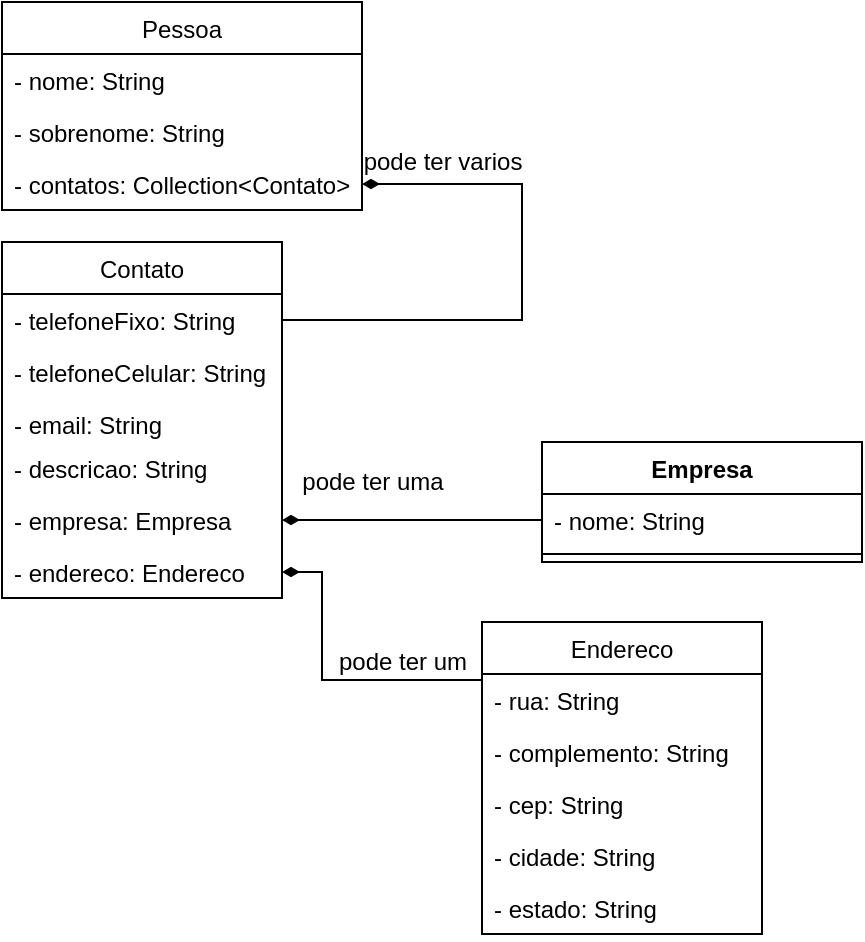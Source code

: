 <mxfile version="14.7.8" type="device" pages="2"><diagram id="olXYa-sq8sjzY6olFhx2" name="Classes"><mxGraphModel dx="868" dy="486" grid="1" gridSize="10" guides="1" tooltips="1" connect="1" arrows="1" fold="1" page="1" pageScale="1" pageWidth="827" pageHeight="1169" math="0" shadow="0"><root><mxCell id="0"/><mxCell id="1" parent="0"/><mxCell id="DSwAezEgpdUEEA2bI3_B-1" value="Pessoa" style="swimlane;fontStyle=0;childLayout=stackLayout;horizontal=1;startSize=26;fillColor=none;horizontalStack=0;resizeParent=1;resizeParentMax=0;resizeLast=0;collapsible=1;marginBottom=0;" parent="1" vertex="1"><mxGeometry x="280" y="210" width="180" height="104" as="geometry"/></mxCell><mxCell id="DSwAezEgpdUEEA2bI3_B-2" value="- nome: String" style="text;strokeColor=none;fillColor=none;align=left;verticalAlign=top;spacingLeft=4;spacingRight=4;overflow=hidden;rotatable=0;points=[[0,0.5],[1,0.5]];portConstraint=eastwest;" parent="DSwAezEgpdUEEA2bI3_B-1" vertex="1"><mxGeometry y="26" width="180" height="26" as="geometry"/></mxCell><mxCell id="DSwAezEgpdUEEA2bI3_B-3" value="- sobrenome: String" style="text;strokeColor=none;fillColor=none;align=left;verticalAlign=top;spacingLeft=4;spacingRight=4;overflow=hidden;rotatable=0;points=[[0,0.5],[1,0.5]];portConstraint=eastwest;" parent="DSwAezEgpdUEEA2bI3_B-1" vertex="1"><mxGeometry y="52" width="180" height="26" as="geometry"/></mxCell><mxCell id="DSwAezEgpdUEEA2bI3_B-36" value="- contatos: Collection&lt;Contato&gt;" style="text;strokeColor=none;fillColor=none;align=left;verticalAlign=top;spacingLeft=4;spacingRight=4;overflow=hidden;rotatable=0;points=[[0,0.5],[1,0.5]];portConstraint=eastwest;" parent="DSwAezEgpdUEEA2bI3_B-1" vertex="1"><mxGeometry y="78" width="180" height="26" as="geometry"/></mxCell><mxCell id="DSwAezEgpdUEEA2bI3_B-5" value="Contato" style="swimlane;fontStyle=0;childLayout=stackLayout;horizontal=1;startSize=26;horizontalStack=0;resizeParent=1;resizeParentMax=0;resizeLast=0;collapsible=1;marginBottom=0;fillColor=none;" parent="1" vertex="1"><mxGeometry x="280" y="330" width="140" height="178" as="geometry"/></mxCell><mxCell id="DSwAezEgpdUEEA2bI3_B-6" value="- telefoneFixo: String" style="text;strokeColor=none;fillColor=none;align=left;verticalAlign=top;spacingLeft=4;spacingRight=4;overflow=hidden;rotatable=0;points=[[0,0.5],[1,0.5]];portConstraint=eastwest;" parent="DSwAezEgpdUEEA2bI3_B-5" vertex="1"><mxGeometry y="26" width="140" height="26" as="geometry"/></mxCell><mxCell id="DSwAezEgpdUEEA2bI3_B-7" value="- telefoneCelular: String" style="text;strokeColor=none;fillColor=none;align=left;verticalAlign=top;spacingLeft=4;spacingRight=4;overflow=hidden;rotatable=0;points=[[0,0.5],[1,0.5]];portConstraint=eastwest;" parent="DSwAezEgpdUEEA2bI3_B-5" vertex="1"><mxGeometry y="52" width="140" height="26" as="geometry"/></mxCell><mxCell id="DSwAezEgpdUEEA2bI3_B-8" value="- email: String" style="text;strokeColor=none;fillColor=none;align=left;verticalAlign=top;spacingLeft=4;spacingRight=4;overflow=hidden;rotatable=0;points=[[0,0.5],[1,0.5]];portConstraint=eastwest;" parent="DSwAezEgpdUEEA2bI3_B-5" vertex="1"><mxGeometry y="78" width="140" height="22" as="geometry"/></mxCell><mxCell id="DSwAezEgpdUEEA2bI3_B-11" value="- descricao: String&#10;" style="text;strokeColor=none;fillColor=none;align=left;verticalAlign=top;spacingLeft=4;spacingRight=4;overflow=hidden;rotatable=0;points=[[0,0.5],[1,0.5]];portConstraint=eastwest;" parent="DSwAezEgpdUEEA2bI3_B-5" vertex="1"><mxGeometry y="100" width="140" height="26" as="geometry"/></mxCell><mxCell id="DSwAezEgpdUEEA2bI3_B-10" value="- empresa: Empresa" style="text;strokeColor=none;fillColor=none;align=left;verticalAlign=top;spacingLeft=4;spacingRight=4;overflow=hidden;rotatable=0;points=[[0,0.5],[1,0.5]];portConstraint=eastwest;" parent="DSwAezEgpdUEEA2bI3_B-5" vertex="1"><mxGeometry y="126" width="140" height="26" as="geometry"/></mxCell><mxCell id="DSwAezEgpdUEEA2bI3_B-32" value="- endereco: Endereco&#10;" style="text;strokeColor=none;fillColor=none;align=left;verticalAlign=top;spacingLeft=4;spacingRight=4;overflow=hidden;rotatable=0;points=[[0,0.5],[1,0.5]];portConstraint=eastwest;" parent="DSwAezEgpdUEEA2bI3_B-5" vertex="1"><mxGeometry y="152" width="140" height="26" as="geometry"/></mxCell><mxCell id="DSwAezEgpdUEEA2bI3_B-12" value="Empresa" style="swimlane;fontStyle=1;align=center;verticalAlign=top;childLayout=stackLayout;horizontal=1;startSize=26;horizontalStack=0;resizeParent=1;resizeParentMax=0;resizeLast=0;collapsible=1;marginBottom=0;" parent="1" vertex="1"><mxGeometry x="550" y="430" width="160" height="60" as="geometry"/></mxCell><mxCell id="DSwAezEgpdUEEA2bI3_B-13" value="- nome: String" style="text;strokeColor=none;fillColor=none;align=left;verticalAlign=top;spacingLeft=4;spacingRight=4;overflow=hidden;rotatable=0;points=[[0,0.5],[1,0.5]];portConstraint=eastwest;" parent="DSwAezEgpdUEEA2bI3_B-12" vertex="1"><mxGeometry y="26" width="160" height="26" as="geometry"/></mxCell><mxCell id="DSwAezEgpdUEEA2bI3_B-14" value="" style="line;strokeWidth=1;fillColor=none;align=left;verticalAlign=middle;spacingTop=-1;spacingLeft=3;spacingRight=3;rotatable=0;labelPosition=right;points=[];portConstraint=eastwest;" parent="DSwAezEgpdUEEA2bI3_B-12" vertex="1"><mxGeometry y="52" width="160" height="8" as="geometry"/></mxCell><mxCell id="DSwAezEgpdUEEA2bI3_B-16" style="edgeStyle=orthogonalEdgeStyle;rounded=0;orthogonalLoop=1;jettySize=auto;html=1;exitX=0;exitY=0.5;exitDx=0;exitDy=0;entryX=1;entryY=0.5;entryDx=0;entryDy=0;endArrow=diamondThin;endFill=1;" parent="1" source="DSwAezEgpdUEEA2bI3_B-13" target="DSwAezEgpdUEEA2bI3_B-10" edge="1"><mxGeometry relative="1" as="geometry"><Array as="points"><mxPoint x="540" y="469"/><mxPoint x="540" y="469"/></Array></mxGeometry></mxCell><mxCell id="DSwAezEgpdUEEA2bI3_B-17" value="pode ter uma" style="text;html=1;align=center;verticalAlign=middle;resizable=0;points=[];autosize=1;strokeColor=none;" parent="1" vertex="1"><mxGeometry x="420" y="440" width="90" height="20" as="geometry"/></mxCell><mxCell id="DSwAezEgpdUEEA2bI3_B-26" value="Endereco" style="swimlane;fontStyle=0;childLayout=stackLayout;horizontal=1;startSize=26;fillColor=none;horizontalStack=0;resizeParent=1;resizeParentMax=0;resizeLast=0;collapsible=1;marginBottom=0;" parent="1" vertex="1"><mxGeometry x="520" y="520" width="140" height="156" as="geometry"/></mxCell><mxCell id="DSwAezEgpdUEEA2bI3_B-27" value="- rua: String" style="text;strokeColor=none;fillColor=none;align=left;verticalAlign=top;spacingLeft=4;spacingRight=4;overflow=hidden;rotatable=0;points=[[0,0.5],[1,0.5]];portConstraint=eastwest;" parent="DSwAezEgpdUEEA2bI3_B-26" vertex="1"><mxGeometry y="26" width="140" height="26" as="geometry"/></mxCell><mxCell id="DSwAezEgpdUEEA2bI3_B-28" value="- complemento: String" style="text;strokeColor=none;fillColor=none;align=left;verticalAlign=top;spacingLeft=4;spacingRight=4;overflow=hidden;rotatable=0;points=[[0,0.5],[1,0.5]];portConstraint=eastwest;" parent="DSwAezEgpdUEEA2bI3_B-26" vertex="1"><mxGeometry y="52" width="140" height="26" as="geometry"/></mxCell><mxCell id="DSwAezEgpdUEEA2bI3_B-29" value="- cep: String" style="text;strokeColor=none;fillColor=none;align=left;verticalAlign=top;spacingLeft=4;spacingRight=4;overflow=hidden;rotatable=0;points=[[0,0.5],[1,0.5]];portConstraint=eastwest;" parent="DSwAezEgpdUEEA2bI3_B-26" vertex="1"><mxGeometry y="78" width="140" height="26" as="geometry"/></mxCell><mxCell id="DSwAezEgpdUEEA2bI3_B-30" value="- cidade: String" style="text;strokeColor=none;fillColor=none;align=left;verticalAlign=top;spacingLeft=4;spacingRight=4;overflow=hidden;rotatable=0;points=[[0,0.5],[1,0.5]];portConstraint=eastwest;" parent="DSwAezEgpdUEEA2bI3_B-26" vertex="1"><mxGeometry y="104" width="140" height="26" as="geometry"/></mxCell><mxCell id="DSwAezEgpdUEEA2bI3_B-31" value="- estado: String" style="text;strokeColor=none;fillColor=none;align=left;verticalAlign=top;spacingLeft=4;spacingRight=4;overflow=hidden;rotatable=0;points=[[0,0.5],[1,0.5]];portConstraint=eastwest;" parent="DSwAezEgpdUEEA2bI3_B-26" vertex="1"><mxGeometry y="130" width="140" height="26" as="geometry"/></mxCell><mxCell id="DSwAezEgpdUEEA2bI3_B-34" style="edgeStyle=orthogonalEdgeStyle;rounded=0;orthogonalLoop=1;jettySize=auto;html=1;exitX=0;exitY=0.5;exitDx=0;exitDy=0;entryX=1;entryY=0.5;entryDx=0;entryDy=0;endArrow=diamondThin;endFill=1;" parent="1" source="DSwAezEgpdUEEA2bI3_B-27" target="DSwAezEgpdUEEA2bI3_B-32" edge="1"><mxGeometry relative="1" as="geometry"><Array as="points"><mxPoint x="520" y="549"/><mxPoint x="440" y="549"/><mxPoint x="440" y="495"/></Array></mxGeometry></mxCell><mxCell id="DSwAezEgpdUEEA2bI3_B-35" value="pode ter um" style="text;html=1;align=center;verticalAlign=middle;resizable=0;points=[];autosize=1;strokeColor=none;" parent="1" vertex="1"><mxGeometry x="440" y="530" width="80" height="20" as="geometry"/></mxCell><mxCell id="DSwAezEgpdUEEA2bI3_B-39" style="edgeStyle=orthogonalEdgeStyle;rounded=0;orthogonalLoop=1;jettySize=auto;html=1;exitX=1;exitY=0.5;exitDx=0;exitDy=0;entryX=1;entryY=0.5;entryDx=0;entryDy=0;endArrow=diamondThin;endFill=1;" parent="1" source="DSwAezEgpdUEEA2bI3_B-6" target="DSwAezEgpdUEEA2bI3_B-36" edge="1"><mxGeometry relative="1" as="geometry"><Array as="points"><mxPoint x="540" y="369"/><mxPoint x="540" y="301"/></Array></mxGeometry></mxCell><mxCell id="DSwAezEgpdUEEA2bI3_B-40" value="pode ter varios" style="text;html=1;align=center;verticalAlign=middle;resizable=0;points=[];autosize=1;strokeColor=none;" parent="1" vertex="1"><mxGeometry x="455" y="280" width="90" height="20" as="geometry"/></mxCell></root></mxGraphModel></diagram><diagram id="3de_Xi7zkBKWFaHJI7l0" name="Entidade-Relacionamento"><mxGraphModel dx="868" dy="1655" grid="1" gridSize="10" guides="1" tooltips="1" connect="1" arrows="1" fold="1" page="1" pageScale="1" pageWidth="827" pageHeight="1169" math="0" shadow="0"><root><mxCell id="ajQXkQqGFyFtCSvXMa-S-0"/><mxCell id="ajQXkQqGFyFtCSvXMa-S-1" parent="ajQXkQqGFyFtCSvXMa-S-0"/><mxCell id="ajQXkQqGFyFtCSvXMa-S-2" value="empresa" style="shape=table;startSize=30;container=1;collapsible=1;childLayout=tableLayout;fixedRows=1;rowLines=0;fontStyle=1;align=center;resizeLast=1;fillColor=none;" parent="ajQXkQqGFyFtCSvXMa-S-1" vertex="1"><mxGeometry x="80" y="220" width="180" height="130" as="geometry"/></mxCell><mxCell id="ajQXkQqGFyFtCSvXMa-S-3" value="" style="shape=partialRectangle;collapsible=0;dropTarget=0;pointerEvents=0;fillColor=none;top=0;left=0;bottom=1;right=0;points=[[0,0.5],[1,0.5]];portConstraint=eastwest;" parent="ajQXkQqGFyFtCSvXMa-S-2" vertex="1"><mxGeometry y="30" width="180" height="30" as="geometry"/></mxCell><mxCell id="ajQXkQqGFyFtCSvXMa-S-4" value="PK" style="shape=partialRectangle;connectable=0;fillColor=none;top=0;left=0;bottom=0;right=0;fontStyle=1;overflow=hidden;" parent="ajQXkQqGFyFtCSvXMa-S-3" vertex="1"><mxGeometry width="30" height="30" as="geometry"/></mxCell><mxCell id="ajQXkQqGFyFtCSvXMa-S-5" value="Id" style="shape=partialRectangle;connectable=0;fillColor=none;top=0;left=0;bottom=0;right=0;align=left;spacingLeft=6;fontStyle=5;overflow=hidden;" parent="ajQXkQqGFyFtCSvXMa-S-3" vertex="1"><mxGeometry x="30" width="150" height="30" as="geometry"/></mxCell><mxCell id="ajQXkQqGFyFtCSvXMa-S-6" value="" style="shape=partialRectangle;collapsible=0;dropTarget=0;pointerEvents=0;fillColor=none;top=0;left=0;bottom=0;right=0;points=[[0,0.5],[1,0.5]];portConstraint=eastwest;" parent="ajQXkQqGFyFtCSvXMa-S-2" vertex="1"><mxGeometry y="60" width="180" height="30" as="geometry"/></mxCell><mxCell id="ajQXkQqGFyFtCSvXMa-S-7" value="" style="shape=partialRectangle;connectable=0;fillColor=none;top=0;left=0;bottom=0;right=0;editable=1;overflow=hidden;" parent="ajQXkQqGFyFtCSvXMa-S-6" vertex="1"><mxGeometry width="30" height="30" as="geometry"/></mxCell><mxCell id="ajQXkQqGFyFtCSvXMa-S-8" value="Nome" style="shape=partialRectangle;connectable=0;fillColor=none;top=0;left=0;bottom=0;right=0;align=left;spacingLeft=6;overflow=hidden;" parent="ajQXkQqGFyFtCSvXMa-S-6" vertex="1"><mxGeometry x="30" width="150" height="30" as="geometry"/></mxCell><mxCell id="ajQXkQqGFyFtCSvXMa-S-12" value="" style="shape=partialRectangle;collapsible=0;dropTarget=0;pointerEvents=0;fillColor=none;top=0;left=0;bottom=0;right=0;points=[[0,0.5],[1,0.5]];portConstraint=eastwest;" parent="ajQXkQqGFyFtCSvXMa-S-2" vertex="1"><mxGeometry y="90" width="180" height="30" as="geometry"/></mxCell><mxCell id="ajQXkQqGFyFtCSvXMa-S-13" value="FK" style="shape=partialRectangle;connectable=0;fillColor=none;top=0;left=0;bottom=0;right=0;editable=1;overflow=hidden;" parent="ajQXkQqGFyFtCSvXMa-S-12" vertex="1"><mxGeometry width="30" height="30" as="geometry"/></mxCell><mxCell id="ajQXkQqGFyFtCSvXMa-S-14" value="contato_id" style="shape=partialRectangle;connectable=0;fillColor=none;top=0;left=0;bottom=0;right=0;align=left;spacingLeft=6;overflow=hidden;" parent="ajQXkQqGFyFtCSvXMa-S-12" vertex="1"><mxGeometry x="30" width="150" height="30" as="geometry"/></mxCell><mxCell id="ajQXkQqGFyFtCSvXMa-S-15" value="pessoa" style="shape=table;startSize=30;container=1;collapsible=1;childLayout=tableLayout;fixedRows=1;rowLines=0;fontStyle=1;align=center;resizeLast=1;fillColor=none;" parent="ajQXkQqGFyFtCSvXMa-S-1" vertex="1"><mxGeometry x="360" y="-100" width="180" height="160" as="geometry"/></mxCell><mxCell id="ajQXkQqGFyFtCSvXMa-S-16" value="" style="shape=partialRectangle;collapsible=0;dropTarget=0;pointerEvents=0;fillColor=none;top=0;left=0;bottom=1;right=0;points=[[0,0.5],[1,0.5]];portConstraint=eastwest;" parent="ajQXkQqGFyFtCSvXMa-S-15" vertex="1"><mxGeometry y="30" width="180" height="30" as="geometry"/></mxCell><mxCell id="ajQXkQqGFyFtCSvXMa-S-17" value="PK" style="shape=partialRectangle;connectable=0;fillColor=none;top=0;left=0;bottom=0;right=0;fontStyle=1;overflow=hidden;" parent="ajQXkQqGFyFtCSvXMa-S-16" vertex="1"><mxGeometry width="30" height="30" as="geometry"/></mxCell><mxCell id="ajQXkQqGFyFtCSvXMa-S-18" value="Id" style="shape=partialRectangle;connectable=0;fillColor=none;top=0;left=0;bottom=0;right=0;align=left;spacingLeft=6;fontStyle=5;overflow=hidden;" parent="ajQXkQqGFyFtCSvXMa-S-16" vertex="1"><mxGeometry x="30" width="150" height="30" as="geometry"/></mxCell><mxCell id="ajQXkQqGFyFtCSvXMa-S-19" value="" style="shape=partialRectangle;collapsible=0;dropTarget=0;pointerEvents=0;fillColor=none;top=0;left=0;bottom=0;right=0;points=[[0,0.5],[1,0.5]];portConstraint=eastwest;" parent="ajQXkQqGFyFtCSvXMa-S-15" vertex="1"><mxGeometry y="60" width="180" height="30" as="geometry"/></mxCell><mxCell id="ajQXkQqGFyFtCSvXMa-S-20" value="" style="shape=partialRectangle;connectable=0;fillColor=none;top=0;left=0;bottom=0;right=0;editable=1;overflow=hidden;" parent="ajQXkQqGFyFtCSvXMa-S-19" vertex="1"><mxGeometry width="30" height="30" as="geometry"/></mxCell><mxCell id="ajQXkQqGFyFtCSvXMa-S-21" value="Nome" style="shape=partialRectangle;connectable=0;fillColor=none;top=0;left=0;bottom=0;right=0;align=left;spacingLeft=6;overflow=hidden;" parent="ajQXkQqGFyFtCSvXMa-S-19" vertex="1"><mxGeometry x="30" width="150" height="30" as="geometry"/></mxCell><mxCell id="ajQXkQqGFyFtCSvXMa-S-22" value="" style="shape=partialRectangle;collapsible=0;dropTarget=0;pointerEvents=0;fillColor=none;top=0;left=0;bottom=0;right=0;points=[[0,0.5],[1,0.5]];portConstraint=eastwest;" parent="ajQXkQqGFyFtCSvXMa-S-15" vertex="1"><mxGeometry y="90" width="180" height="30" as="geometry"/></mxCell><mxCell id="ajQXkQqGFyFtCSvXMa-S-23" value="" style="shape=partialRectangle;connectable=0;fillColor=none;top=0;left=0;bottom=0;right=0;editable=1;overflow=hidden;" parent="ajQXkQqGFyFtCSvXMa-S-22" vertex="1"><mxGeometry width="30" height="30" as="geometry"/></mxCell><mxCell id="ajQXkQqGFyFtCSvXMa-S-24" value="Sobrenome" style="shape=partialRectangle;connectable=0;fillColor=none;top=0;left=0;bottom=0;right=0;align=left;spacingLeft=6;overflow=hidden;" parent="ajQXkQqGFyFtCSvXMa-S-22" vertex="1"><mxGeometry x="30" width="150" height="30" as="geometry"/></mxCell><mxCell id="ajQXkQqGFyFtCSvXMa-S-25" value="" style="shape=partialRectangle;collapsible=0;dropTarget=0;pointerEvents=0;fillColor=none;top=0;left=0;bottom=0;right=0;points=[[0,0.5],[1,0.5]];portConstraint=eastwest;" parent="ajQXkQqGFyFtCSvXMa-S-15" vertex="1"><mxGeometry y="120" width="180" height="30" as="geometry"/></mxCell><mxCell id="ajQXkQqGFyFtCSvXMa-S-26" value="" style="shape=partialRectangle;connectable=0;fillColor=none;top=0;left=0;bottom=0;right=0;editable=1;overflow=hidden;" parent="ajQXkQqGFyFtCSvXMa-S-25" vertex="1"><mxGeometry width="30" height="30" as="geometry"/></mxCell><mxCell id="ajQXkQqGFyFtCSvXMa-S-27" value="" style="shape=partialRectangle;connectable=0;fillColor=none;top=0;left=0;bottom=0;right=0;align=left;spacingLeft=6;overflow=hidden;" parent="ajQXkQqGFyFtCSvXMa-S-25" vertex="1"><mxGeometry x="30" width="150" height="30" as="geometry"/></mxCell><mxCell id="ajQXkQqGFyFtCSvXMa-S-28" value="endereco" style="shape=table;startSize=30;container=1;collapsible=1;childLayout=tableLayout;fixedRows=1;rowLines=0;fontStyle=1;align=center;resizeLast=1;fillColor=none;" parent="ajQXkQqGFyFtCSvXMa-S-1" vertex="1"><mxGeometry x="80" y="-40" width="180" height="250" as="geometry"/></mxCell><mxCell id="ajQXkQqGFyFtCSvXMa-S-29" value="" style="shape=partialRectangle;collapsible=0;dropTarget=0;pointerEvents=0;fillColor=none;top=0;left=0;bottom=1;right=0;points=[[0,0.5],[1,0.5]];portConstraint=eastwest;" parent="ajQXkQqGFyFtCSvXMa-S-28" vertex="1"><mxGeometry y="30" width="180" height="30" as="geometry"/></mxCell><mxCell id="ajQXkQqGFyFtCSvXMa-S-30" value="PK" style="shape=partialRectangle;connectable=0;fillColor=none;top=0;left=0;bottom=0;right=0;fontStyle=1;overflow=hidden;" parent="ajQXkQqGFyFtCSvXMa-S-29" vertex="1"><mxGeometry width="30" height="30" as="geometry"/></mxCell><mxCell id="ajQXkQqGFyFtCSvXMa-S-31" value="Id" style="shape=partialRectangle;connectable=0;fillColor=none;top=0;left=0;bottom=0;right=0;align=left;spacingLeft=6;fontStyle=5;overflow=hidden;" parent="ajQXkQqGFyFtCSvXMa-S-29" vertex="1"><mxGeometry x="30" width="150" height="30" as="geometry"/></mxCell><mxCell id="ajQXkQqGFyFtCSvXMa-S-32" value="" style="shape=partialRectangle;collapsible=0;dropTarget=0;pointerEvents=0;fillColor=none;top=0;left=0;bottom=0;right=0;points=[[0,0.5],[1,0.5]];portConstraint=eastwest;" parent="ajQXkQqGFyFtCSvXMa-S-28" vertex="1"><mxGeometry y="60" width="180" height="30" as="geometry"/></mxCell><mxCell id="ajQXkQqGFyFtCSvXMa-S-33" value="" style="shape=partialRectangle;connectable=0;fillColor=none;top=0;left=0;bottom=0;right=0;editable=1;overflow=hidden;" parent="ajQXkQqGFyFtCSvXMa-S-32" vertex="1"><mxGeometry width="30" height="30" as="geometry"/></mxCell><mxCell id="ajQXkQqGFyFtCSvXMa-S-34" value="rua   " style="shape=partialRectangle;connectable=0;fillColor=none;top=0;left=0;bottom=0;right=0;align=left;spacingLeft=6;overflow=hidden;" parent="ajQXkQqGFyFtCSvXMa-S-32" vertex="1"><mxGeometry x="30" width="150" height="30" as="geometry"/></mxCell><mxCell id="ajQXkQqGFyFtCSvXMa-S-35" value="" style="shape=partialRectangle;collapsible=0;dropTarget=0;pointerEvents=0;fillColor=none;top=0;left=0;bottom=0;right=0;points=[[0,0.5],[1,0.5]];portConstraint=eastwest;" parent="ajQXkQqGFyFtCSvXMa-S-28" vertex="1"><mxGeometry y="90" width="180" height="30" as="geometry"/></mxCell><mxCell id="ajQXkQqGFyFtCSvXMa-S-36" value="" style="shape=partialRectangle;connectable=0;fillColor=none;top=0;left=0;bottom=0;right=0;editable=1;overflow=hidden;" parent="ajQXkQqGFyFtCSvXMa-S-35" vertex="1"><mxGeometry width="30" height="30" as="geometry"/></mxCell><mxCell id="ajQXkQqGFyFtCSvXMa-S-37" value="complemento" style="shape=partialRectangle;connectable=0;fillColor=none;top=0;left=0;bottom=0;right=0;align=left;spacingLeft=6;overflow=hidden;" parent="ajQXkQqGFyFtCSvXMa-S-35" vertex="1"><mxGeometry x="30" width="150" height="30" as="geometry"/></mxCell><mxCell id="ajQXkQqGFyFtCSvXMa-S-48" value="" style="shape=partialRectangle;collapsible=0;dropTarget=0;pointerEvents=0;fillColor=none;top=0;left=0;bottom=0;right=0;points=[[0,0.5],[1,0.5]];portConstraint=eastwest;" parent="ajQXkQqGFyFtCSvXMa-S-28" vertex="1"><mxGeometry y="120" width="180" height="30" as="geometry"/></mxCell><mxCell id="ajQXkQqGFyFtCSvXMa-S-49" value="" style="shape=partialRectangle;connectable=0;fillColor=none;top=0;left=0;bottom=0;right=0;editable=1;overflow=hidden;" parent="ajQXkQqGFyFtCSvXMa-S-48" vertex="1"><mxGeometry width="30" height="30" as="geometry"/></mxCell><mxCell id="ajQXkQqGFyFtCSvXMa-S-50" value="cep" style="shape=partialRectangle;connectable=0;fillColor=none;top=0;left=0;bottom=0;right=0;align=left;spacingLeft=6;overflow=hidden;" parent="ajQXkQqGFyFtCSvXMa-S-48" vertex="1"><mxGeometry x="30" width="150" height="30" as="geometry"/></mxCell><mxCell id="ajQXkQqGFyFtCSvXMa-S-51" value="" style="shape=partialRectangle;collapsible=0;dropTarget=0;pointerEvents=0;fillColor=none;top=0;left=0;bottom=0;right=0;points=[[0,0.5],[1,0.5]];portConstraint=eastwest;" parent="ajQXkQqGFyFtCSvXMa-S-28" vertex="1"><mxGeometry y="150" width="180" height="30" as="geometry"/></mxCell><mxCell id="ajQXkQqGFyFtCSvXMa-S-52" value="" style="shape=partialRectangle;connectable=0;fillColor=none;top=0;left=0;bottom=0;right=0;editable=1;overflow=hidden;" parent="ajQXkQqGFyFtCSvXMa-S-51" vertex="1"><mxGeometry width="30" height="30" as="geometry"/></mxCell><mxCell id="ajQXkQqGFyFtCSvXMa-S-53" value="cidade" style="shape=partialRectangle;connectable=0;fillColor=none;top=0;left=0;bottom=0;right=0;align=left;spacingLeft=6;overflow=hidden;" parent="ajQXkQqGFyFtCSvXMa-S-51" vertex="1"><mxGeometry x="30" width="150" height="30" as="geometry"/></mxCell><mxCell id="ajQXkQqGFyFtCSvXMa-S-54" value="" style="shape=partialRectangle;collapsible=0;dropTarget=0;pointerEvents=0;fillColor=none;top=0;left=0;bottom=0;right=0;points=[[0,0.5],[1,0.5]];portConstraint=eastwest;" parent="ajQXkQqGFyFtCSvXMa-S-28" vertex="1"><mxGeometry y="180" width="180" height="30" as="geometry"/></mxCell><mxCell id="ajQXkQqGFyFtCSvXMa-S-55" value="" style="shape=partialRectangle;connectable=0;fillColor=none;top=0;left=0;bottom=0;right=0;editable=1;overflow=hidden;" parent="ajQXkQqGFyFtCSvXMa-S-54" vertex="1"><mxGeometry width="30" height="30" as="geometry"/></mxCell><mxCell id="ajQXkQqGFyFtCSvXMa-S-56" value="estado" style="shape=partialRectangle;connectable=0;fillColor=none;top=0;left=0;bottom=0;right=0;align=left;spacingLeft=6;overflow=hidden;" parent="ajQXkQqGFyFtCSvXMa-S-54" vertex="1"><mxGeometry x="30" width="150" height="30" as="geometry"/></mxCell><mxCell id="ajQXkQqGFyFtCSvXMa-S-77" value="" style="shape=partialRectangle;collapsible=0;dropTarget=0;pointerEvents=0;fillColor=none;top=0;left=0;bottom=0;right=0;points=[[0,0.5],[1,0.5]];portConstraint=eastwest;" parent="ajQXkQqGFyFtCSvXMa-S-28" vertex="1"><mxGeometry y="210" width="180" height="30" as="geometry"/></mxCell><mxCell id="ajQXkQqGFyFtCSvXMa-S-78" value="FK" style="shape=partialRectangle;connectable=0;fillColor=none;top=0;left=0;bottom=0;right=0;editable=1;overflow=hidden;" parent="ajQXkQqGFyFtCSvXMa-S-77" vertex="1"><mxGeometry width="30" height="30" as="geometry"/></mxCell><mxCell id="ajQXkQqGFyFtCSvXMa-S-79" value="contato_id" style="shape=partialRectangle;connectable=0;fillColor=none;top=0;left=0;bottom=0;right=0;align=left;spacingLeft=6;overflow=hidden;" parent="ajQXkQqGFyFtCSvXMa-S-77" vertex="1"><mxGeometry x="30" width="150" height="30" as="geometry"/></mxCell><mxCell id="ajQXkQqGFyFtCSvXMa-S-57" value="contato" style="shape=table;startSize=30;container=1;collapsible=1;childLayout=tableLayout;fixedRows=1;rowLines=0;fontStyle=1;align=center;resizeLast=1;fillColor=none;" parent="ajQXkQqGFyFtCSvXMa-S-1" vertex="1"><mxGeometry x="360" y="80" width="180" height="220" as="geometry"/></mxCell><mxCell id="ajQXkQqGFyFtCSvXMa-S-58" value="" style="shape=partialRectangle;collapsible=0;dropTarget=0;pointerEvents=0;fillColor=none;top=0;left=0;bottom=1;right=0;points=[[0,0.5],[1,0.5]];portConstraint=eastwest;" parent="ajQXkQqGFyFtCSvXMa-S-57" vertex="1"><mxGeometry y="30" width="180" height="30" as="geometry"/></mxCell><mxCell id="ajQXkQqGFyFtCSvXMa-S-59" value="PK" style="shape=partialRectangle;connectable=0;fillColor=none;top=0;left=0;bottom=0;right=0;fontStyle=1;overflow=hidden;" parent="ajQXkQqGFyFtCSvXMa-S-58" vertex="1"><mxGeometry width="30" height="30" as="geometry"/></mxCell><mxCell id="ajQXkQqGFyFtCSvXMa-S-60" value="Id" style="shape=partialRectangle;connectable=0;fillColor=none;top=0;left=0;bottom=0;right=0;align=left;spacingLeft=6;fontStyle=5;overflow=hidden;" parent="ajQXkQqGFyFtCSvXMa-S-58" vertex="1"><mxGeometry x="30" width="150" height="30" as="geometry"/></mxCell><mxCell id="ajQXkQqGFyFtCSvXMa-S-61" value="" style="shape=partialRectangle;collapsible=0;dropTarget=0;pointerEvents=0;fillColor=none;top=0;left=0;bottom=0;right=0;points=[[0,0.5],[1,0.5]];portConstraint=eastwest;" parent="ajQXkQqGFyFtCSvXMa-S-57" vertex="1"><mxGeometry y="60" width="180" height="30" as="geometry"/></mxCell><mxCell id="ajQXkQqGFyFtCSvXMa-S-62" value="" style="shape=partialRectangle;connectable=0;fillColor=none;top=0;left=0;bottom=0;right=0;editable=1;overflow=hidden;" parent="ajQXkQqGFyFtCSvXMa-S-61" vertex="1"><mxGeometry width="30" height="30" as="geometry"/></mxCell><mxCell id="ajQXkQqGFyFtCSvXMa-S-63" value="telefoneFixo" style="shape=partialRectangle;connectable=0;fillColor=none;top=0;left=0;bottom=0;right=0;align=left;spacingLeft=6;overflow=hidden;" parent="ajQXkQqGFyFtCSvXMa-S-61" vertex="1"><mxGeometry x="30" width="150" height="30" as="geometry"/></mxCell><mxCell id="ajQXkQqGFyFtCSvXMa-S-64" value="" style="shape=partialRectangle;collapsible=0;dropTarget=0;pointerEvents=0;fillColor=none;top=0;left=0;bottom=0;right=0;points=[[0,0.5],[1,0.5]];portConstraint=eastwest;" parent="ajQXkQqGFyFtCSvXMa-S-57" vertex="1"><mxGeometry y="90" width="180" height="30" as="geometry"/></mxCell><mxCell id="ajQXkQqGFyFtCSvXMa-S-65" value="" style="shape=partialRectangle;connectable=0;fillColor=none;top=0;left=0;bottom=0;right=0;editable=1;overflow=hidden;" parent="ajQXkQqGFyFtCSvXMa-S-64" vertex="1"><mxGeometry width="30" height="30" as="geometry"/></mxCell><mxCell id="ajQXkQqGFyFtCSvXMa-S-66" value="telefoneCelular" style="shape=partialRectangle;connectable=0;fillColor=none;top=0;left=0;bottom=0;right=0;align=left;spacingLeft=6;overflow=hidden;" parent="ajQXkQqGFyFtCSvXMa-S-64" vertex="1"><mxGeometry x="30" width="150" height="30" as="geometry"/></mxCell><mxCell id="ajQXkQqGFyFtCSvXMa-S-67" value="" style="shape=partialRectangle;collapsible=0;dropTarget=0;pointerEvents=0;fillColor=none;top=0;left=0;bottom=0;right=0;points=[[0,0.5],[1,0.5]];portConstraint=eastwest;" parent="ajQXkQqGFyFtCSvXMa-S-57" vertex="1"><mxGeometry y="120" width="180" height="30" as="geometry"/></mxCell><mxCell id="ajQXkQqGFyFtCSvXMa-S-68" value="" style="shape=partialRectangle;connectable=0;fillColor=none;top=0;left=0;bottom=0;right=0;editable=1;overflow=hidden;" parent="ajQXkQqGFyFtCSvXMa-S-67" vertex="1"><mxGeometry width="30" height="30" as="geometry"/></mxCell><mxCell id="ajQXkQqGFyFtCSvXMa-S-69" value="email" style="shape=partialRectangle;connectable=0;fillColor=none;top=0;left=0;bottom=0;right=0;align=left;spacingLeft=6;overflow=hidden;" parent="ajQXkQqGFyFtCSvXMa-S-67" vertex="1"><mxGeometry x="30" width="150" height="30" as="geometry"/></mxCell><mxCell id="ajQXkQqGFyFtCSvXMa-S-70" value="" style="shape=partialRectangle;collapsible=0;dropTarget=0;pointerEvents=0;fillColor=none;top=0;left=0;bottom=0;right=0;points=[[0,0.5],[1,0.5]];portConstraint=eastwest;" parent="ajQXkQqGFyFtCSvXMa-S-57" vertex="1"><mxGeometry y="150" width="180" height="30" as="geometry"/></mxCell><mxCell id="ajQXkQqGFyFtCSvXMa-S-71" value="" style="shape=partialRectangle;connectable=0;fillColor=none;top=0;left=0;bottom=0;right=0;editable=1;overflow=hidden;" parent="ajQXkQqGFyFtCSvXMa-S-70" vertex="1"><mxGeometry width="30" height="30" as="geometry"/></mxCell><mxCell id="ajQXkQqGFyFtCSvXMa-S-72" value="descricao" style="shape=partialRectangle;connectable=0;fillColor=none;top=0;left=0;bottom=0;right=0;align=left;spacingLeft=6;overflow=hidden;" parent="ajQXkQqGFyFtCSvXMa-S-70" vertex="1"><mxGeometry x="30" width="150" height="30" as="geometry"/></mxCell><mxCell id="ajQXkQqGFyFtCSvXMa-S-81" value="" style="shape=partialRectangle;collapsible=0;dropTarget=0;pointerEvents=0;fillColor=none;top=0;left=0;bottom=0;right=0;points=[[0,0.5],[1,0.5]];portConstraint=eastwest;" parent="ajQXkQqGFyFtCSvXMa-S-57" vertex="1"><mxGeometry y="180" width="180" height="30" as="geometry"/></mxCell><mxCell id="ajQXkQqGFyFtCSvXMa-S-82" value="FK" style="shape=partialRectangle;connectable=0;fillColor=none;top=0;left=0;bottom=0;right=0;editable=1;overflow=hidden;" parent="ajQXkQqGFyFtCSvXMa-S-81" vertex="1"><mxGeometry width="30" height="30" as="geometry"/></mxCell><mxCell id="ajQXkQqGFyFtCSvXMa-S-83" value="pessoa_id" style="shape=partialRectangle;connectable=0;fillColor=none;top=0;left=0;bottom=0;right=0;align=left;spacingLeft=6;overflow=hidden;" parent="ajQXkQqGFyFtCSvXMa-S-81" vertex="1"><mxGeometry x="30" width="150" height="30" as="geometry"/></mxCell><mxCell id="ajQXkQqGFyFtCSvXMa-S-84" style="edgeStyle=orthogonalEdgeStyle;rounded=0;orthogonalLoop=1;jettySize=auto;html=1;exitX=1;exitY=0.5;exitDx=0;exitDy=0;entryX=0;entryY=0.5;entryDx=0;entryDy=0;endArrow=diamondThin;endFill=1;" parent="ajQXkQqGFyFtCSvXMa-S-1" source="ajQXkQqGFyFtCSvXMa-S-77" target="ajQXkQqGFyFtCSvXMa-S-58" edge="1"><mxGeometry relative="1" as="geometry"/></mxCell><mxCell id="ajQXkQqGFyFtCSvXMa-S-85" style="edgeStyle=orthogonalEdgeStyle;rounded=0;orthogonalLoop=1;jettySize=auto;html=1;entryX=0;entryY=0.5;entryDx=0;entryDy=0;endArrow=diamondThin;endFill=1;" parent="ajQXkQqGFyFtCSvXMa-S-1" source="ajQXkQqGFyFtCSvXMa-S-3" target="ajQXkQqGFyFtCSvXMa-S-58" edge="1"><mxGeometry relative="1" as="geometry"/></mxCell><mxCell id="ajQXkQqGFyFtCSvXMa-S-86" style="edgeStyle=orthogonalEdgeStyle;rounded=0;orthogonalLoop=1;jettySize=auto;html=1;entryX=0;entryY=0.5;entryDx=0;entryDy=0;endArrow=diamondThin;endFill=1;" parent="ajQXkQqGFyFtCSvXMa-S-1" source="ajQXkQqGFyFtCSvXMa-S-81" target="ajQXkQqGFyFtCSvXMa-S-16" edge="1"><mxGeometry relative="1" as="geometry"/></mxCell><mxCell id="ajQXkQqGFyFtCSvXMa-S-87" value="pessoa" style="swimlane;childLayout=stackLayout;horizontal=1;startSize=30;horizontalStack=0;rounded=1;fontSize=14;fontStyle=0;strokeWidth=2;resizeParent=0;resizeLast=1;shadow=0;dashed=0;align=center;fillColor=none;" parent="ajQXkQqGFyFtCSvXMa-S-1" vertex="1"><mxGeometry x="590" y="-90" width="160" height="120" as="geometry"/></mxCell><mxCell id="ajQXkQqGFyFtCSvXMa-S-88" value="1| João" style="align=left;strokeColor=none;fillColor=none;spacingLeft=4;fontSize=12;verticalAlign=top;resizable=0;rotatable=0;part=1;" parent="ajQXkQqGFyFtCSvXMa-S-87" vertex="1"><mxGeometry y="30" width="160" height="90" as="geometry"/></mxCell><mxCell id="ajQXkQqGFyFtCSvXMa-S-89" value="empresa" style="swimlane;childLayout=stackLayout;horizontal=1;startSize=30;horizontalStack=0;rounded=1;fontSize=14;fontStyle=0;strokeWidth=2;resizeParent=0;resizeLast=1;shadow=0;dashed=0;align=center;fillColor=none;" parent="ajQXkQqGFyFtCSvXMa-S-1" vertex="1"><mxGeometry x="590" y="50" width="160" height="120" as="geometry"/></mxCell><mxCell id="ajQXkQqGFyFtCSvXMa-S-90" value="1| Unicesumar | 2 | " style="align=left;strokeColor=none;fillColor=none;spacingLeft=4;fontSize=12;verticalAlign=top;resizable=0;rotatable=0;part=1;" parent="ajQXkQqGFyFtCSvXMa-S-89" vertex="1"><mxGeometry y="30" width="160" height="90" as="geometry"/></mxCell><mxCell id="ajQXkQqGFyFtCSvXMa-S-91" value="contato" style="swimlane;childLayout=stackLayout;horizontal=1;startSize=30;horizontalStack=0;rounded=1;fontSize=14;fontStyle=0;strokeWidth=2;resizeParent=0;resizeLast=1;shadow=0;dashed=0;align=center;fillColor=none;" parent="ajQXkQqGFyFtCSvXMa-S-1" vertex="1"><mxGeometry x="780" y="-90" width="180" height="120" as="geometry"/></mxCell><mxCell id="ajQXkQqGFyFtCSvXMa-S-92" value="1| null | null | null | null | 1&#10;2| 411243 | null | null | 1" style="align=left;strokeColor=none;fillColor=none;spacingLeft=4;fontSize=12;verticalAlign=top;resizable=0;rotatable=0;part=1;" parent="ajQXkQqGFyFtCSvXMa-S-91" vertex="1"><mxGeometry y="30" width="180" height="90" as="geometry"/></mxCell><mxCell id="ajQXkQqGFyFtCSvXMa-S-93" value="endereco" style="swimlane;childLayout=stackLayout;horizontal=1;startSize=30;horizontalStack=0;rounded=1;fontSize=14;fontStyle=0;strokeWidth=2;resizeParent=0;resizeLast=1;shadow=0;dashed=0;align=center;fillColor=none;" parent="ajQXkQqGFyFtCSvXMa-S-1" vertex="1"><mxGeometry x="780" y="50" width="260" height="120" as="geometry"/></mxCell><mxCell id="ajQXkQqGFyFtCSvXMa-S-94" value="1| Rua | Complemento | CEP | Cidade | Estado" style="align=left;strokeColor=none;fillColor=none;spacingLeft=4;fontSize=12;verticalAlign=top;resizable=0;rotatable=0;part=1;" parent="ajQXkQqGFyFtCSvXMa-S-93" vertex="1"><mxGeometry y="30" width="260" height="90" as="geometry"/></mxCell></root></mxGraphModel></diagram></mxfile>